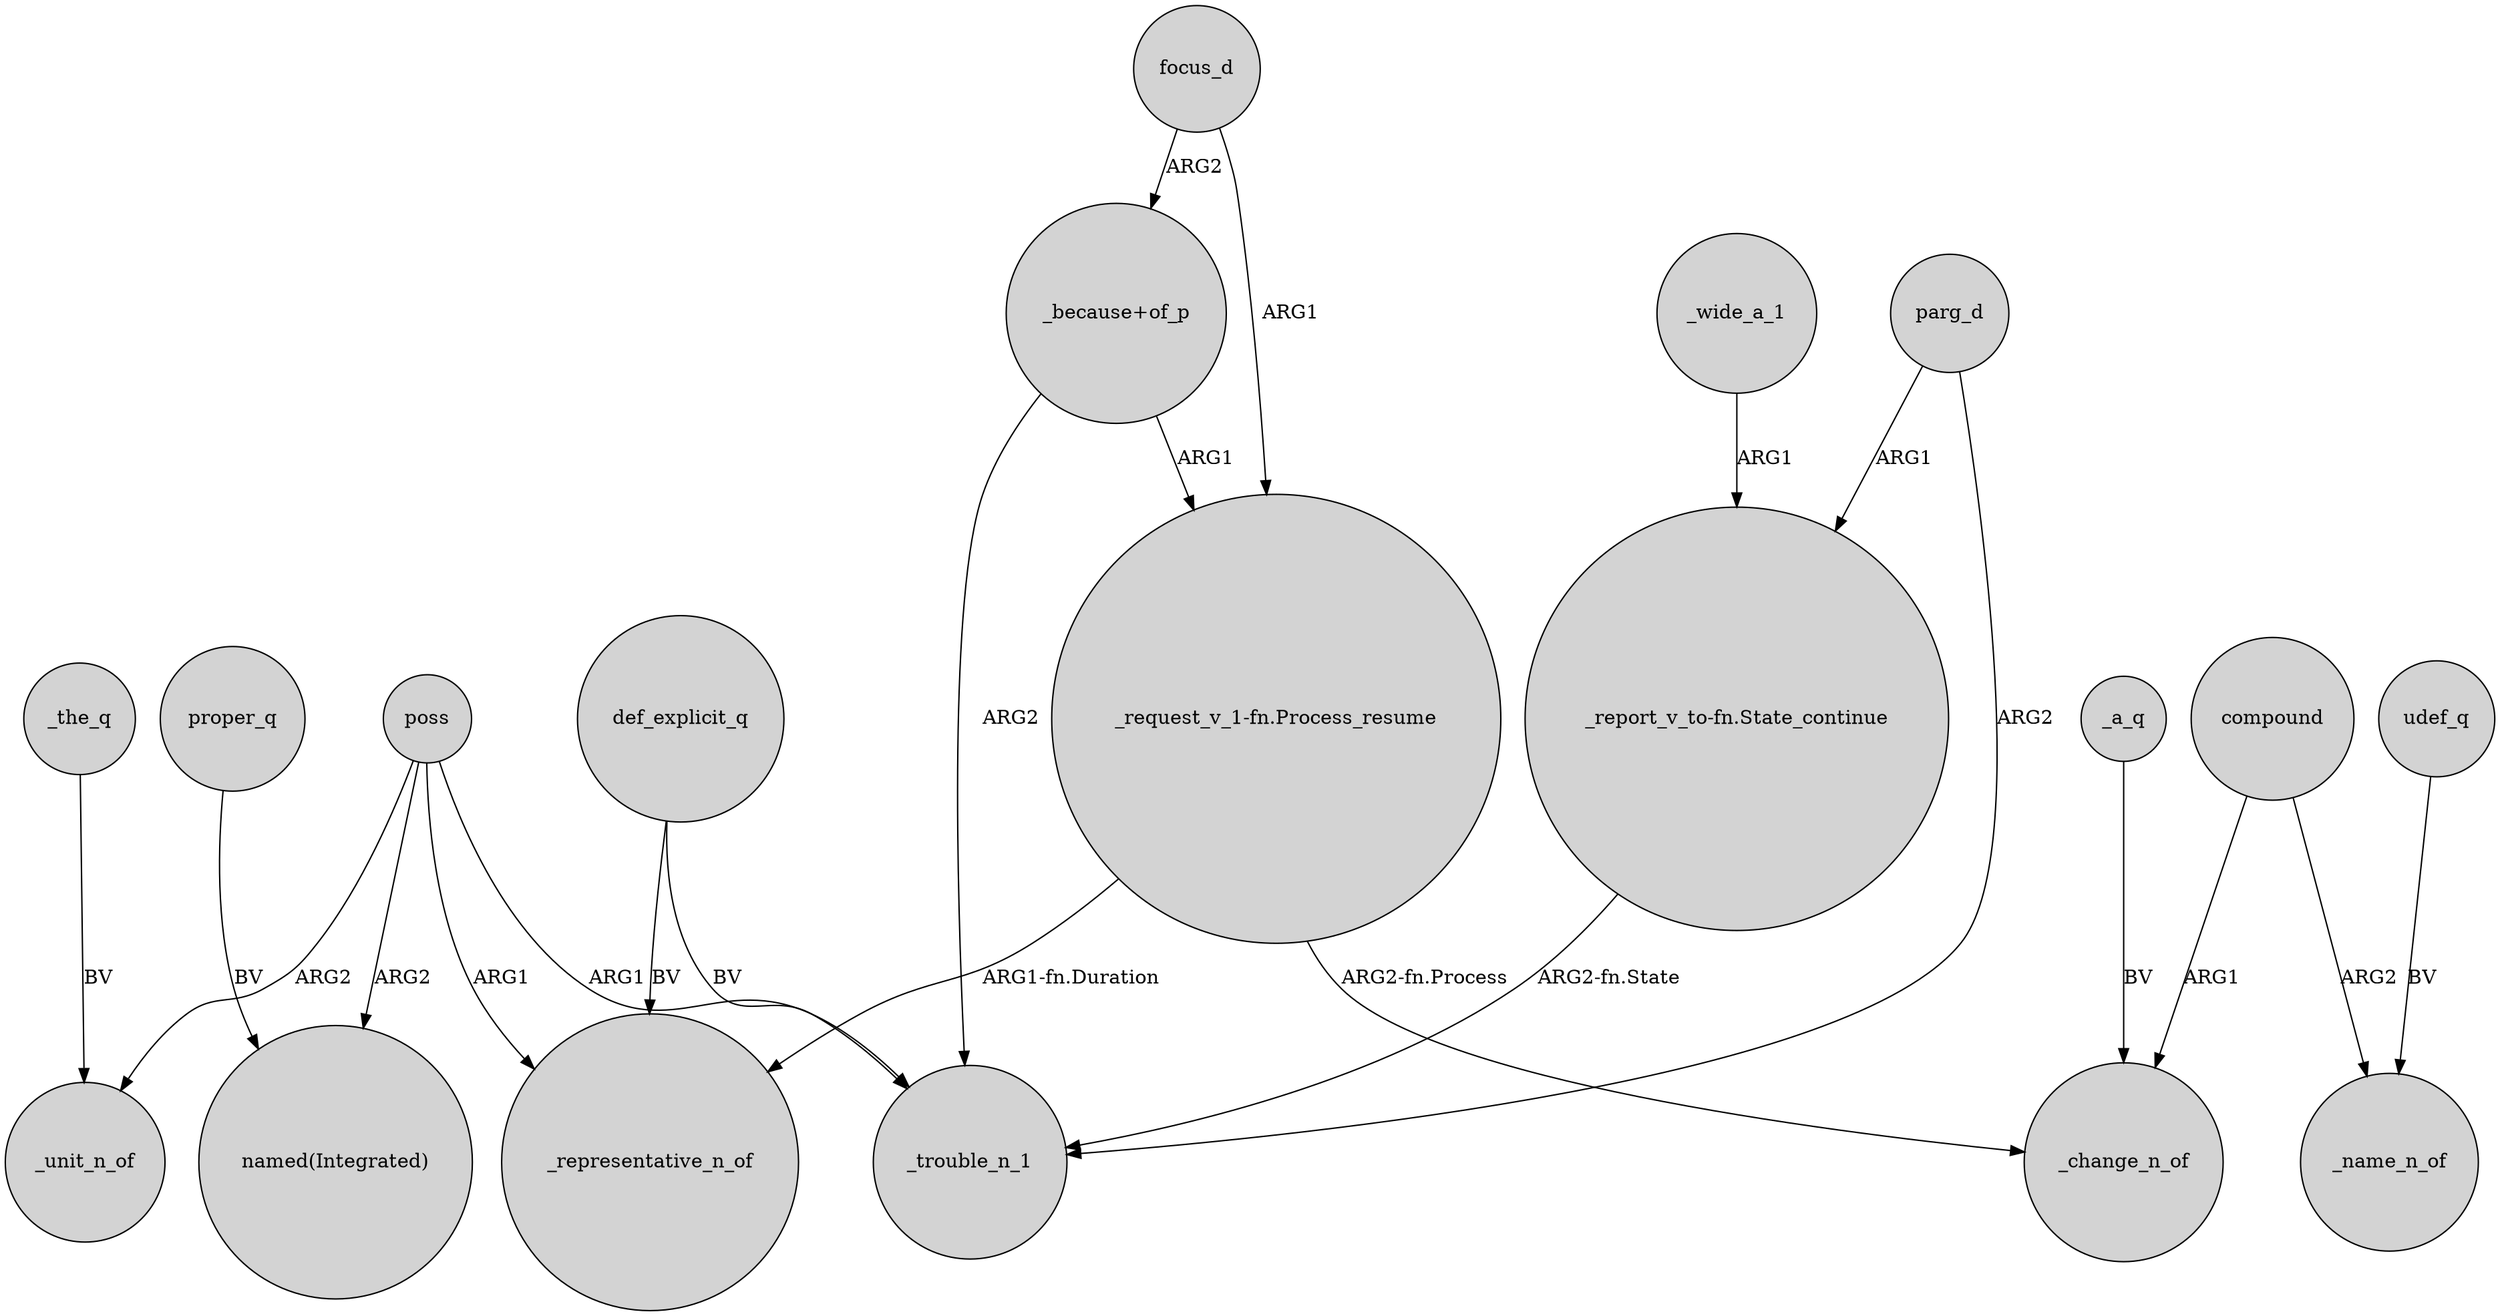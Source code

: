 digraph {
	node [shape=circle style=filled]
	focus_d -> "_request_v_1-fn.Process_resume" [label=ARG1]
	poss -> "named(Integrated)" [label=ARG2]
	compound -> _name_n_of [label=ARG2]
	_wide_a_1 -> "_report_v_to-fn.State_continue" [label=ARG1]
	parg_d -> _trouble_n_1 [label=ARG2]
	"_request_v_1-fn.Process_resume" -> _representative_n_of [label="ARG1-fn.Duration"]
	poss -> _representative_n_of [label=ARG1]
	"_request_v_1-fn.Process_resume" -> _change_n_of [label="ARG2-fn.Process"]
	def_explicit_q -> _representative_n_of [label=BV]
	poss -> _unit_n_of [label=ARG2]
	"_report_v_to-fn.State_continue" -> _trouble_n_1 [label="ARG2-fn.State"]
	proper_q -> "named(Integrated)" [label=BV]
	focus_d -> "_because+of_p" [label=ARG2]
	def_explicit_q -> _trouble_n_1 [label=BV]
	compound -> _change_n_of [label=ARG1]
	_a_q -> _change_n_of [label=BV]
	"_because+of_p" -> _trouble_n_1 [label=ARG2]
	"_because+of_p" -> "_request_v_1-fn.Process_resume" [label=ARG1]
	udef_q -> _name_n_of [label=BV]
	_the_q -> _unit_n_of [label=BV]
	poss -> _trouble_n_1 [label=ARG1]
	parg_d -> "_report_v_to-fn.State_continue" [label=ARG1]
}
